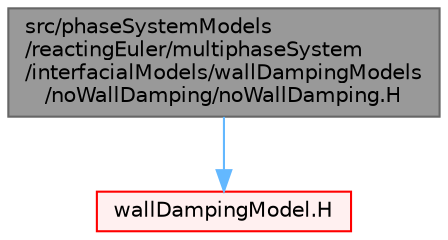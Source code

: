 digraph "src/phaseSystemModels/reactingEuler/multiphaseSystem/interfacialModels/wallDampingModels/noWallDamping/noWallDamping.H"
{
 // LATEX_PDF_SIZE
  bgcolor="transparent";
  edge [fontname=Helvetica,fontsize=10,labelfontname=Helvetica,labelfontsize=10];
  node [fontname=Helvetica,fontsize=10,shape=box,height=0.2,width=0.4];
  Node1 [id="Node000001",label="src/phaseSystemModels\l/reactingEuler/multiphaseSystem\l/interfacialModels/wallDampingModels\l/noWallDamping/noWallDamping.H",height=0.2,width=0.4,color="gray40", fillcolor="grey60", style="filled", fontcolor="black",tooltip=" "];
  Node1 -> Node2 [id="edge1_Node000001_Node000002",color="steelblue1",style="solid",tooltip=" "];
  Node2 [id="Node000002",label="wallDampingModel.H",height=0.2,width=0.4,color="red", fillcolor="#FFF0F0", style="filled",URL="$wallDampingModel_8H.html",tooltip=" "];
}
